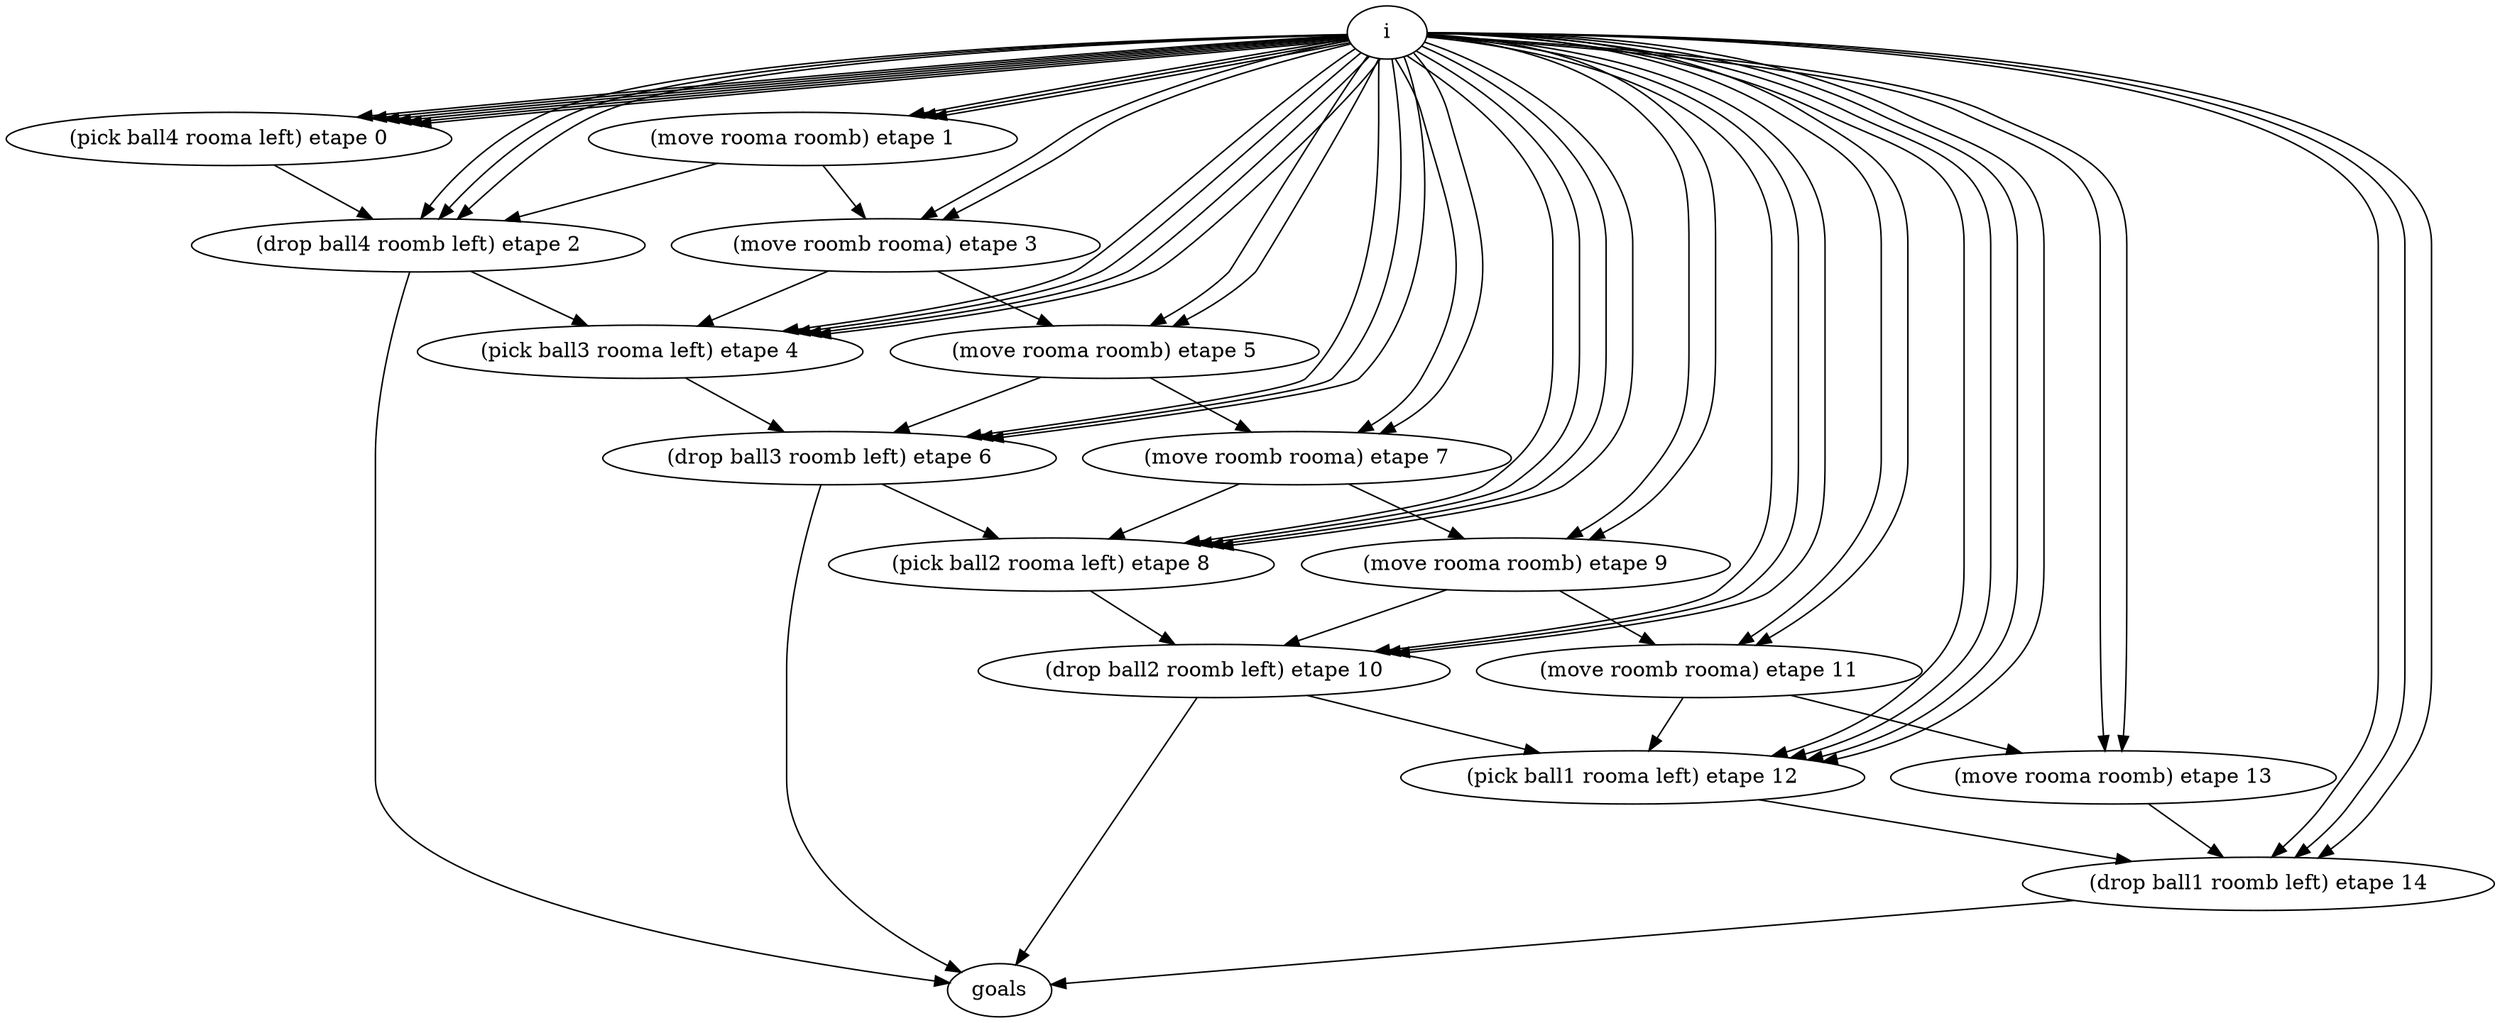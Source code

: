 digraph D { 
" i " -> "(pick ball4 rooma left) etape 0";
" i " -> "(pick ball4 rooma left) etape 0";
" i " -> "(pick ball4 rooma left) etape 0";
" i " -> "(pick ball4 rooma left) etape 0";
" i " -> "(pick ball4 rooma left) etape 0";
" i " -> "(pick ball4 rooma left) etape 0";
" i " -> "(move rooma roomb) etape 1";
" i " -> "(move rooma roomb) etape 1";
" i " -> "(move rooma roomb) etape 1";
" i " -> "(drop ball4 roomb left) etape 2";
" i " -> "(drop ball4 roomb left) etape 2";
" i " -> "(drop ball4 roomb left) etape 2";
"(move rooma roomb) etape 1" -> "(drop ball4 roomb left) etape 2";
"(pick ball4 rooma left) etape 0" -> "(drop ball4 roomb left) etape 2";
" i " -> "(move roomb rooma) etape 3";
" i " -> "(move roomb rooma) etape 3";
"(move rooma roomb) etape 1" -> "(move roomb rooma) etape 3";
" i " -> "(pick ball3 rooma left) etape 4";
" i " -> "(pick ball3 rooma left) etape 4";
" i " -> "(pick ball3 rooma left) etape 4";
"(move roomb rooma) etape 3" -> "(pick ball3 rooma left) etape 4";
" i " -> "(pick ball3 rooma left) etape 4";
"(drop ball4 roomb left) etape 2" -> "(pick ball3 rooma left) etape 4";
" i " -> "(move rooma roomb) etape 5";
" i " -> "(move rooma roomb) etape 5";
"(move roomb rooma) etape 3" -> "(move rooma roomb) etape 5";
" i " -> "(drop ball3 roomb left) etape 6";
" i " -> "(drop ball3 roomb left) etape 6";
" i " -> "(drop ball3 roomb left) etape 6";
"(move rooma roomb) etape 5" -> "(drop ball3 roomb left) etape 6";
"(pick ball3 rooma left) etape 4" -> "(drop ball3 roomb left) etape 6";
" i " -> "(move roomb rooma) etape 7";
" i " -> "(move roomb rooma) etape 7";
"(move rooma roomb) etape 5" -> "(move roomb rooma) etape 7";
" i " -> "(pick ball2 rooma left) etape 8";
" i " -> "(pick ball2 rooma left) etape 8";
" i " -> "(pick ball2 rooma left) etape 8";
"(move roomb rooma) etape 7" -> "(pick ball2 rooma left) etape 8";
" i " -> "(pick ball2 rooma left) etape 8";
"(drop ball3 roomb left) etape 6" -> "(pick ball2 rooma left) etape 8";
" i " -> "(move rooma roomb) etape 9";
" i " -> "(move rooma roomb) etape 9";
"(move roomb rooma) etape 7" -> "(move rooma roomb) etape 9";
" i " -> "(drop ball2 roomb left) etape 10";
" i " -> "(drop ball2 roomb left) etape 10";
" i " -> "(drop ball2 roomb left) etape 10";
"(move rooma roomb) etape 9" -> "(drop ball2 roomb left) etape 10";
"(pick ball2 rooma left) etape 8" -> "(drop ball2 roomb left) etape 10";
" i " -> "(move roomb rooma) etape 11";
" i " -> "(move roomb rooma) etape 11";
"(move rooma roomb) etape 9" -> "(move roomb rooma) etape 11";
" i " -> "(pick ball1 rooma left) etape 12";
" i " -> "(pick ball1 rooma left) etape 12";
" i " -> "(pick ball1 rooma left) etape 12";
"(move roomb rooma) etape 11" -> "(pick ball1 rooma left) etape 12";
" i " -> "(pick ball1 rooma left) etape 12";
"(drop ball2 roomb left) etape 10" -> "(pick ball1 rooma left) etape 12";
" i " -> "(move rooma roomb) etape 13";
" i " -> "(move rooma roomb) etape 13";
"(move roomb rooma) etape 11" -> "(move rooma roomb) etape 13";
" i " -> "(drop ball1 roomb left) etape 14";
" i " -> "(drop ball1 roomb left) etape 14";
" i " -> "(drop ball1 roomb left) etape 14";
"(move rooma roomb) etape 13" -> "(drop ball1 roomb left) etape 14";
"(pick ball1 rooma left) etape 12" -> "(drop ball1 roomb left) etape 14";
"(drop ball4 roomb left) etape 2" -> goals;
"(drop ball3 roomb left) etape 6" -> goals;
"(drop ball2 roomb left) etape 10" -> goals;
"(drop ball1 roomb left) etape 14" -> goals;
} 